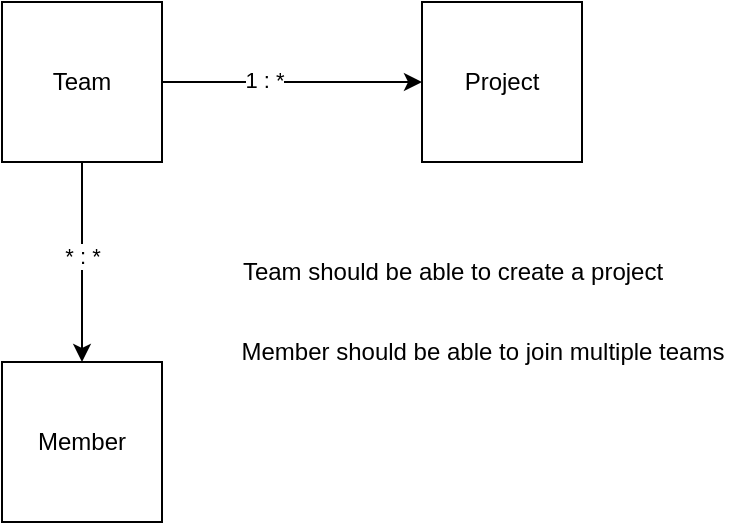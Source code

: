 <mxfile version="20.5.3" type="github">
  <diagram id="m_pdPa6cLZ9sQrC1DyXI" name="Page-1">
    <mxGraphModel dx="1013" dy="719" grid="1" gridSize="10" guides="1" tooltips="1" connect="1" arrows="1" fold="1" page="1" pageScale="1" pageWidth="827" pageHeight="1169" math="0" shadow="0">
      <root>
        <mxCell id="0" />
        <mxCell id="1" parent="0" />
        <mxCell id="QINf7qv544Nl_s9j7ZfR-3" value="" style="edgeStyle=orthogonalEdgeStyle;rounded=0;orthogonalLoop=1;jettySize=auto;html=1;" edge="1" parent="1" source="QINf7qv544Nl_s9j7ZfR-1" target="QINf7qv544Nl_s9j7ZfR-2">
          <mxGeometry relative="1" as="geometry" />
        </mxCell>
        <mxCell id="QINf7qv544Nl_s9j7ZfR-7" value="1 : *" style="edgeLabel;html=1;align=center;verticalAlign=middle;resizable=0;points=[];" vertex="1" connectable="0" parent="QINf7qv544Nl_s9j7ZfR-3">
          <mxGeometry x="-0.225" y="1" relative="1" as="geometry">
            <mxPoint as="offset" />
          </mxGeometry>
        </mxCell>
        <mxCell id="QINf7qv544Nl_s9j7ZfR-5" value="" style="edgeStyle=orthogonalEdgeStyle;rounded=0;orthogonalLoop=1;jettySize=auto;html=1;" edge="1" parent="1" source="QINf7qv544Nl_s9j7ZfR-1" target="QINf7qv544Nl_s9j7ZfR-4">
          <mxGeometry relative="1" as="geometry" />
        </mxCell>
        <mxCell id="QINf7qv544Nl_s9j7ZfR-8" value="* : *" style="edgeLabel;html=1;align=center;verticalAlign=middle;resizable=0;points=[];" vertex="1" connectable="0" parent="QINf7qv544Nl_s9j7ZfR-5">
          <mxGeometry x="-0.067" relative="1" as="geometry">
            <mxPoint as="offset" />
          </mxGeometry>
        </mxCell>
        <mxCell id="QINf7qv544Nl_s9j7ZfR-1" value="Team" style="whiteSpace=wrap;html=1;aspect=fixed;" vertex="1" parent="1">
          <mxGeometry x="210" y="120" width="80" height="80" as="geometry" />
        </mxCell>
        <mxCell id="QINf7qv544Nl_s9j7ZfR-2" value="Project" style="whiteSpace=wrap;html=1;aspect=fixed;" vertex="1" parent="1">
          <mxGeometry x="420" y="120" width="80" height="80" as="geometry" />
        </mxCell>
        <mxCell id="QINf7qv544Nl_s9j7ZfR-4" value="Member" style="whiteSpace=wrap;html=1;aspect=fixed;" vertex="1" parent="1">
          <mxGeometry x="210" y="300" width="80" height="80" as="geometry" />
        </mxCell>
        <mxCell id="QINf7qv544Nl_s9j7ZfR-9" value="Team should be able to create a project" style="text;html=1;align=center;verticalAlign=middle;resizable=0;points=[];autosize=1;strokeColor=none;fillColor=none;" vertex="1" parent="1">
          <mxGeometry x="320" y="240" width="230" height="30" as="geometry" />
        </mxCell>
        <mxCell id="QINf7qv544Nl_s9j7ZfR-10" value="Member should be able to join multiple teams" style="text;html=1;align=center;verticalAlign=middle;resizable=0;points=[];autosize=1;strokeColor=none;fillColor=none;" vertex="1" parent="1">
          <mxGeometry x="320" y="280" width="260" height="30" as="geometry" />
        </mxCell>
      </root>
    </mxGraphModel>
  </diagram>
</mxfile>
